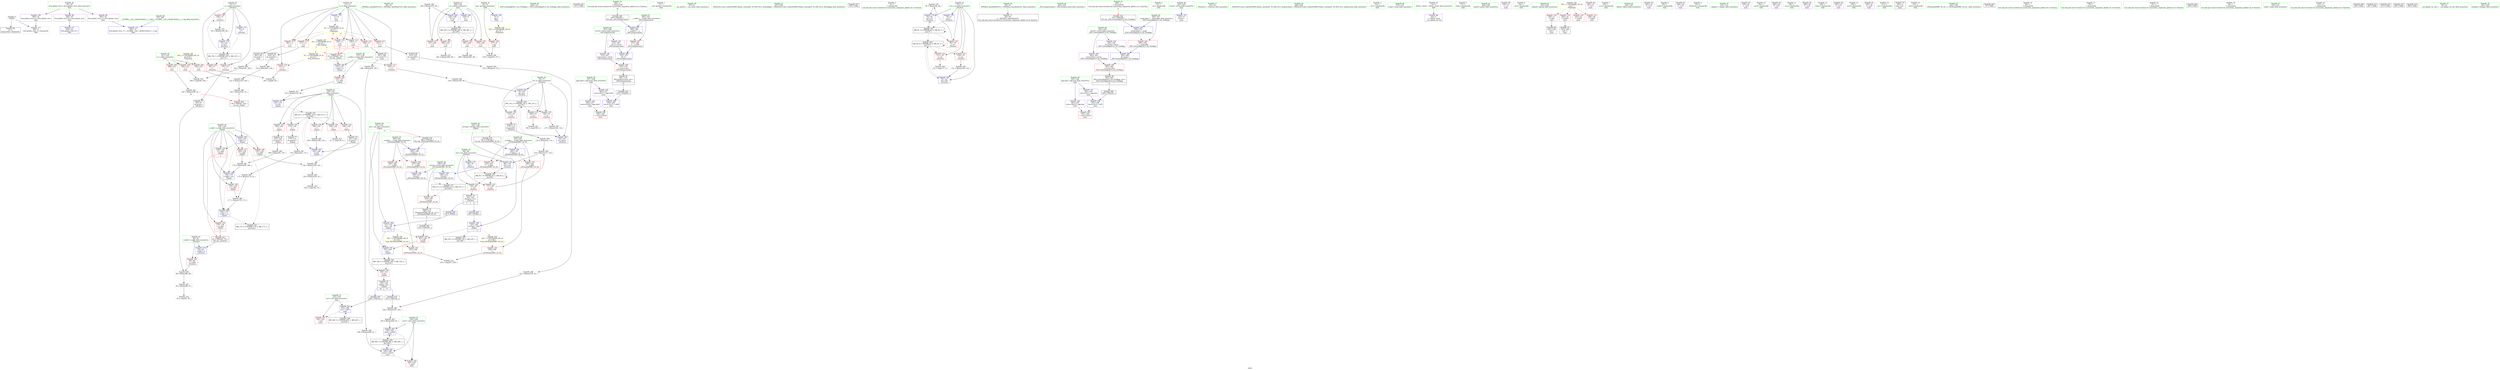 digraph "SVFG" {
	label="SVFG";

	Node0x559e79f99670 [shape=record,color=grey,label="{NodeID: 0\nNullPtr}"];
	Node0x559e79f99670 -> Node0x559e79fbbd10[style=solid];
	Node0x559e79f99670 -> Node0x559e79fc2340[style=solid];
	Node0x559e79fbeed0 [shape=record,color=grey,label="{NodeID: 277\n153 = Binary(152, 96, )\n}"];
	Node0x559e79fbeed0 -> Node0x559e79fc2ed0[style=solid];
	Node0x559e79fbd500 [shape=record,color=blue,label="{NodeID: 194\n202\<--197\n__b.addr\<--__b\n_ZSt3maxIxERKT_S2_S2_\n}"];
	Node0x559e79fbd500 -> Node0x559e79fc1030[style=dashed];
	Node0x559e79fbd500 -> Node0x559e79fc1100[style=dashed];
	Node0x559e79fb9eb0 [shape=record,color=red,label="{NodeID: 111\n104\<--11\n\<--n\n_Z5solvex\n}"];
	Node0x559e79fb9eb0 -> Node0x559e79fca600[style=solid];
	Node0x559e79fb8870 [shape=record,color=green,label="{NodeID: 28\n44\<--45\n_ZNSt8ios_base4InitC1Ev\<--_ZNSt8ios_base4InitC1Ev_field_insensitive\n}"];
	Node0x559e79fcc580 [shape=record,color=grey,label="{NodeID: 305\n338 = Binary(337, 96, )\n}"];
	Node0x559e79fcc580 -> Node0x559e79fbdd20[style=solid];
	Node0x559e79fc0740 [shape=record,color=red,label="{NodeID: 139\n179\<--139\n\<--x.addr\n_Z2goix\n|{<s0>4}}"];
	Node0x559e79fc0740:s0 -> Node0x559e79ff3870[style=solid,color=red];
	Node0x559e79fbb0d0 [shape=record,color=green,label="{NodeID: 56\n250\<--251\n_ZSt11setiosflagsSt13_Ios_Fmtflags\<--_ZSt11setiosflagsSt13_Ios_Fmtflags_field_insensitive\n}"];
	Node0x559e79ff32b0 [shape=record,color=black,label="{NodeID: 416\n331 = PHI()\n}"];
	Node0x559e79fdc850 [shape=record,color=black,label="{NodeID: 333\nMR_21V_3 = PHI(MR_21V_4, MR_21V_2, )\npts\{144 \}\n}"];
	Node0x559e79fdc850 -> Node0x559e79fc08e0[style=dashed];
	Node0x559e79fdc850 -> Node0x559e79fc09b0[style=dashed];
	Node0x559e79fdc850 -> Node0x559e79fc0a80[style=dashed];
	Node0x559e79fdc850 -> Node0x559e79fc0b50[style=dashed];
	Node0x559e79fdc850 -> Node0x559e79fc0c20[style=dashed];
	Node0x559e79fdc850 -> Node0x559e79fbd360[style=dashed];
	Node0x559e79fc1e00 [shape=record,color=red,label="{NodeID: 167\n373\<--369\n\<--__n.addr\n_ZSt12setprecisioni\n}"];
	Node0x559e79fc1e00 -> Node0x559e79fbe060[style=solid];
	Node0x559e79fbc9a0 [shape=record,color=black,label="{NodeID: 84\n313\<--312\nsh_prom20\<--\nmain\n}"];
	Node0x559e79fbc9a0 -> Node0x559e79fcc100[style=solid];
	Node0x559e79fb66b0 [shape=record,color=green,label="{NodeID: 1\n7\<--1\n__dso_handle\<--dummyObj\nGlob }"];
	Node0x559e79fbf050 [shape=record,color=grey,label="{NodeID: 278\n281 = Binary(280, 96, )\n}"];
	Node0x559e79fbd5d0 [shape=record,color=blue,label="{NodeID: 195\n198\<--212\nretval\<--\n_ZSt3maxIxERKT_S2_S2_\n}"];
	Node0x559e79fbd5d0 -> Node0x559e79fd7450[style=dashed];
	Node0x559e79fb9f80 [shape=record,color=red,label="{NodeID: 112\n295\<--11\n\<--n\nmain\n|{<s0>16}}"];
	Node0x559e79fb9f80:s0 -> Node0x559e79ff3a80[style=solid,color=red];
	Node0x559e79fb8970 [shape=record,color=green,label="{NodeID: 29\n50\<--51\n__cxa_atexit\<--__cxa_atexit_field_insensitive\n}"];
	Node0x559e79fcc700 [shape=record,color=grey,label="{NodeID: 306\n309 = Binary(308, 91, )\n}"];
	Node0x559e79fcc700 -> Node0x559e79fbdb80[style=solid];
	Node0x559e79fc0810 [shape=record,color=red,label="{NodeID: 140\n193\<--141\n\<--ans\n_Z2goix\n}"];
	Node0x559e79fc0810 -> Node0x559e79fbc4c0[style=solid];
	Node0x559e79fbb1d0 [shape=record,color=green,label="{NodeID: 57\n257\<--258\n_ZStlsIcSt11char_traitsIcEERSt13basic_ostreamIT_T0_ES6_St12_Setiosflags\<--_ZStlsIcSt11char_traitsIcEERSt13basic_ostreamIT_T0_ES6_St12_Setiosflags_field_insensitive\n}"];
	Node0x559e79ff3380 [shape=record,color=black,label="{NodeID: 417\n333 = PHI()\n}"];
	Node0x559e79fdcd50 [shape=record,color=yellow,style=double,label="{NodeID: 334\n19V_1 = ENCHI(MR_19V_0)\npts\{142 \}\nFun[_ZSt3maxIxERKT_S2_S2_]}"];
	Node0x559e79fdcd50 -> Node0x559e79fc11d0[style=dashed];
	Node0x559e79fc1ed0 [shape=record,color=red,label="{NodeID: 168\n376\<--375\n\<--coerce.dive\n_ZSt12setprecisioni\n}"];
	Node0x559e79fc1ed0 -> Node0x559e79fbcc10[style=solid];
	Node0x559e79fbca70 [shape=record,color=black,label="{NodeID: 85\n318\<--317\nsh_prom23\<--\nmain\n}"];
	Node0x559e79fbca70 -> Node0x559e79fcad80[style=solid];
	Node0x559e79fb6740 [shape=record,color=green,label="{NodeID: 2\n9\<--1\n\<--dummyObj\nCan only get source location for instruction, argument, global var or function.}"];
	Node0x559e79fbf1d0 [shape=record,color=grey,label="{NodeID: 279\n95 = Binary(94, 96, )\n}"];
	Node0x559e79fbf1d0 -> Node0x559e79fc2780[style=solid];
	Node0x559e79fbd6a0 [shape=record,color=blue,label="{NodeID: 196\n198\<--215\nretval\<--\n_ZSt3maxIxERKT_S2_S2_\n}"];
	Node0x559e79fbd6a0 -> Node0x559e79fd7450[style=dashed];
	Node0x559e79fba050 [shape=record,color=red,label="{NodeID: 113\n301\<--11\n\<--n\nmain\n}"];
	Node0x559e79fba050 -> Node0x559e79fbc800[style=solid];
	Node0x559e79fb8a70 [shape=record,color=green,label="{NodeID: 30\n49\<--55\n_ZNSt8ios_base4InitD1Ev\<--_ZNSt8ios_base4InitD1Ev_field_insensitive\n}"];
	Node0x559e79fb8a70 -> Node0x559e79fbbee0[style=solid];
	Node0x559e79fcc880 [shape=record,color=grey,label="{NodeID: 307\n308 = Binary(91, 307, )\n}"];
	Node0x559e79fcc880 -> Node0x559e79fcc700[style=solid];
	Node0x559e79fc08e0 [shape=record,color=red,label="{NodeID: 141\n156\<--143\n\<--i\n_Z2goix\n}"];
	Node0x559e79fc08e0 -> Node0x559e79fcd180[style=solid];
	Node0x559e79fbb2d0 [shape=record,color=green,label="{NodeID: 58\n261\<--262\n_ZSt12setprecisioni\<--_ZSt12setprecisioni_field_insensitive\n}"];
	Node0x559e79ff3450 [shape=record,color=black,label="{NodeID: 418\n196 = PHI(141, )\n0th arg _ZSt3maxIxERKT_S2_S2_ }"];
	Node0x559e79ff3450 -> Node0x559e79fbd430[style=solid];
	Node0x559e79fdd870 [shape=record,color=yellow,style=double,label="{NodeID: 335\n23V_1 = ENCHI(MR_23V_0)\npts\{146 \}\nFun[_ZSt3maxIxERKT_S2_S2_]}"];
	Node0x559e79fdd870 -> Node0x559e79fc12a0[style=dashed];
	Node0x559e79fc1fa0 [shape=record,color=blue,label="{NodeID: 169\n8\<--9\nqq\<--\nGlob }"];
	Node0x559e79fc1fa0 -> Node0x559e79fddd00[style=dashed];
	Node0x559e79fbcb40 [shape=record,color=black,label="{NodeID: 86\n352\<--363\n_ZSt11setiosflagsSt13_Ios_Fmtflags_ret\<--\n_ZSt11setiosflagsSt13_Ios_Fmtflags\n|{<s0>8}}"];
	Node0x559e79fbcb40:s0 -> Node0x559e79ff28e0[style=solid,color=blue];
	Node0x559e79fb69f0 [shape=record,color=green,label="{NodeID: 3\n13\<--1\n.str\<--dummyObj\nGlob }"];
	Node0x559e79fca000 [shape=record,color=grey,label="{NodeID: 280\n322 = Binary(321, 91, )\n|{<s0>17}}"];
	Node0x559e79fca000:s0 -> Node0x559e79ff3c00[style=solid,color=red];
	Node0x559e79fbd770 [shape=record,color=blue,label="{NodeID: 197\n223\<--9\nretval\<--\nmain\n}"];
	Node0x559e79fba120 [shape=record,color=red,label="{NodeID: 114\n306\<--11\n\<--n\nmain\n}"];
	Node0x559e79fba120 -> Node0x559e79fbc8d0[style=solid];
	Node0x559e79fb8b70 [shape=record,color=green,label="{NodeID: 31\n62\<--63\n_Z5solvex\<--_Z5solvex_field_insensitive\n}"];
	Node0x559e79fcca00 [shape=record,color=grey,label="{NodeID: 308\n112 = cmp(111, 9, )\n}"];
	Node0x559e79fc09b0 [shape=record,color=red,label="{NodeID: 142\n160\<--143\n\<--i\n_Z2goix\n}"];
	Node0x559e79fc09b0 -> Node0x559e79fbc250[style=solid];
	Node0x559e79fbb3d0 [shape=record,color=green,label="{NodeID: 59\n268\<--269\n_ZStlsIcSt11char_traitsIcEERSt13basic_ostreamIT_T0_ES6_St13_Setprecision\<--_ZStlsIcSt11char_traitsIcEERSt13basic_ostreamIT_T0_ES6_St13_Setprecision_field_insensitive\n}"];
	Node0x559e79ff35f0 [shape=record,color=black,label="{NodeID: 419\n197 = PHI(145, )\n1st arg _ZSt3maxIxERKT_S2_S2_ }"];
	Node0x559e79ff35f0 -> Node0x559e79fbd500[style=solid];
	Node0x559e79fc2070 [shape=record,color=blue,label="{NodeID: 170\n11\<--9\nn\<--\nGlob }"];
	Node0x559e79fc2070 -> Node0x559e79fddde0[style=dashed];
	Node0x559e79fbcc10 [shape=record,color=black,label="{NodeID: 87\n365\<--376\n_ZSt12setprecisioni_ret\<--\n_ZSt12setprecisioni\n|{<s0>10}}"];
	Node0x559e79fbcc10:s0 -> Node0x559e79ff2af0[style=solid,color=blue];
	Node0x559e79fb6a80 [shape=record,color=green,label="{NodeID: 4\n15\<--1\n.str.1\<--dummyObj\nGlob }"];
	Node0x559e79fca180 [shape=record,color=grey,label="{NodeID: 281\n170 = Binary(169, 168, )\n}"];
	Node0x559e79fca180 -> Node0x559e79fc2fa0[style=solid];
	Node0x559e79fbd840 [shape=record,color=blue,label="{NodeID: 198\n252\<--248\ncoerce.dive\<--call2\nmain\n}"];
	Node0x559e79fbd840 -> Node0x559e79fc1ac0[style=dashed];
	Node0x559e79fbf3c0 [shape=record,color=red,label="{NodeID: 115\n312\<--11\n\<--n\nmain\n}"];
	Node0x559e79fbf3c0 -> Node0x559e79fbc9a0[style=solid];
	Node0x559e79fb8c70 [shape=record,color=green,label="{NodeID: 32\n66\<--67\nx.addr\<--x.addr_field_insensitive\n_Z5solvex\n}"];
	Node0x559e79fb8c70 -> Node0x559e79fbf970[style=solid];
	Node0x559e79fb8c70 -> Node0x559e79fc2440[style=solid];
	Node0x559e79fccb80 [shape=record,color=grey,label="{NodeID: 309\n278 = cmp(276, 277, )\n}"];
	Node0x559e79fc0a80 [shape=record,color=red,label="{NodeID: 143\n166\<--143\n\<--i\n_Z2goix\n}"];
	Node0x559e79fc0a80 -> Node0x559e79fbc320[style=solid];
	Node0x559e79fbb4d0 [shape=record,color=green,label="{NodeID: 60\n272\<--273\nscanf\<--scanf_field_insensitive\n}"];
	Node0x559e79ff3730 [shape=record,color=black,label="{NodeID: 420\n366 = PHI(260, )\n0th arg _ZSt12setprecisioni }"];
	Node0x559e79ff3730 -> Node0x559e79fbdf90[style=solid];
	Node0x559e79fc2140 [shape=record,color=blue,label="{NodeID: 171\n394\<--36\nllvm.global_ctors_0\<--\nGlob }"];
	Node0x559e79fbcce0 [shape=record,color=purple,label="{NodeID: 88\n46\<--4\n\<--_ZStL8__ioinit\n__cxx_global_var_init\n}"];
	Node0x559e79fb6b10 [shape=record,color=green,label="{NodeID: 5\n17\<--1\nstdin\<--dummyObj\nGlob }"];
	Node0x559e79fca300 [shape=record,color=grey,label="{NodeID: 282\n324 = Binary(315, 323, )\n}"];
	Node0x559e79fca300 -> Node0x559e79fcb380[style=solid];
	Node0x559e79fbd910 [shape=record,color=blue,label="{NodeID: 199\n263\<--259\ncoerce.dive7\<--call6\nmain\n}"];
	Node0x559e79fbd910 -> Node0x559e79fc1b90[style=dashed];
	Node0x559e79fbf490 [shape=record,color=red,label="{NodeID: 116\n316\<--11\n\<--n\nmain\n|{<s0>17}}"];
	Node0x559e79fbf490:s0 -> Node0x559e79ff3a80[style=solid,color=red];
	Node0x559e79fb8d40 [shape=record,color=green,label="{NodeID: 33\n68\<--69\nans\<--ans_field_insensitive\n_Z5solvex\n}"];
	Node0x559e79fb8d40 -> Node0x559e79fbfa40[style=solid];
	Node0x559e79fb8d40 -> Node0x559e79fbfb10[style=solid];
	Node0x559e79fb8d40 -> Node0x559e79fc2510[style=solid];
	Node0x559e79fb8d40 -> Node0x559e79fc29f0[style=solid];
	Node0x559e79fccd00 [shape=record,color=grey,label="{NodeID: 310\n109 = cmp(108, 9, )\n}"];
	Node0x559e79fc0b50 [shape=record,color=red,label="{NodeID: 144\n172\<--143\n\<--i\n_Z2goix\n}"];
	Node0x559e79fc0b50 -> Node0x559e79fbc3f0[style=solid];
	Node0x559e79fbb5d0 [shape=record,color=green,label="{NodeID: 61\n284\<--285\nprintf\<--printf_field_insensitive\n}"];
	Node0x559e79ff3870 [shape=record,color=black,label="{NodeID: 421\n65 = PHI(149, 179, )\n0th arg _Z5solvex }"];
	Node0x559e79ff3870 -> Node0x559e79fc2440[style=solid];
	Node0x559e79fc2240 [shape=record,color=blue,label="{NodeID: 172\n395\<--37\nllvm.global_ctors_1\<--_GLOBAL__sub_I_ZhukovDmitry_1_1.cpp\nGlob }"];
	Node0x559e79fbcdb0 [shape=record,color=purple,label="{NodeID: 89\n239\<--13\n\<--.str\nmain\n}"];
	Node0x559e79fb6ba0 [shape=record,color=green,label="{NodeID: 6\n18\<--1\n.str.2\<--dummyObj\nGlob }"];
	Node0x559e79fca480 [shape=record,color=grey,label="{NodeID: 283\n288 = Binary(287, 96, )\n}"];
	Node0x559e79fbd9e0 [shape=record,color=blue,label="{NodeID: 200\n229\<--9\nii\<--\nmain\n}"];
	Node0x559e79fbd9e0 -> Node0x559e79fda650[style=dashed];
	Node0x559e79fbf560 [shape=record,color=red,label="{NodeID: 117\n317\<--11\n\<--n\nmain\n}"];
	Node0x559e79fbf560 -> Node0x559e79fbca70[style=solid];
	Node0x559e79fb8e10 [shape=record,color=green,label="{NodeID: 34\n70\<--71\ncnt\<--cnt_field_insensitive\n_Z5solvex\n}"];
	Node0x559e79fb8e10 -> Node0x559e79fbfbe0[style=solid];
	Node0x559e79fb8e10 -> Node0x559e79fbfcb0[style=solid];
	Node0x559e79fb8e10 -> Node0x559e79fbfd80[style=solid];
	Node0x559e79fb8e10 -> Node0x559e79fc25e0[style=solid];
	Node0x559e79fb8e10 -> Node0x559e79fc2780[style=solid];
	Node0x559e79fb8e10 -> Node0x559e79fc2ac0[style=solid];
	Node0x559e79fcce80 [shape=record,color=grey,label="{NodeID: 311\n84 = cmp(82, 83, )\n}"];
	Node0x559e79fc0c20 [shape=record,color=red,label="{NodeID: 145\n189\<--143\n\<--i\n_Z2goix\n}"];
	Node0x559e79fc0c20 -> Node0x559e79fcb800[style=solid];
	Node0x559e79fbb6d0 [shape=record,color=green,label="{NodeID: 62\n291\<--292\nfprintf\<--fprintf_field_insensitive\n}"];
	Node0x559e79ff3a80 [shape=record,color=black,label="{NodeID: 422\n135 = PHI(295, 316, )\n0th arg _Z2goix }"];
	Node0x559e79ff3a80 -> Node0x559e79fc2c60[style=solid];
	Node0x559e79fddbf0 [shape=record,color=yellow,style=double,label="{NodeID: 339\n33V_1 = ENCHI(MR_33V_0)\npts\{1 \}\nFun[main]}"];
	Node0x559e79fddbf0 -> Node0x559e79fbf630[style=dashed];
	Node0x559e79fddbf0 -> Node0x559e79fbf700[style=dashed];
	Node0x559e79fddbf0 -> Node0x559e79fbf7d0[style=dashed];
	Node0x559e79fddbf0 -> Node0x559e79fbf8a0[style=dashed];
	Node0x559e79fc2340 [shape=record,color=blue, style = dotted,label="{NodeID: 173\n396\<--3\nllvm.global_ctors_2\<--dummyVal\nGlob }"];
	Node0x559e79fbce80 [shape=record,color=purple,label="{NodeID: 90\n240\<--15\n\<--.str.1\nmain\n}"];
	Node0x559e79fb73e0 [shape=record,color=green,label="{NodeID: 7\n20\<--1\n.str.3\<--dummyObj\nGlob }"];
	Node0x559e79fca600 [shape=record,color=grey,label="{NodeID: 284\n105 = Binary(104, 96, )\n}"];
	Node0x559e79fca600 -> Node0x559e79fc2920[style=solid];
	Node0x559e79fbdab0 [shape=record,color=blue,label="{NodeID: 201\n233\<--298\nans\<--call15\nmain\n}"];
	Node0x559e79fbdab0 -> Node0x559e79fc1920[style=dashed];
	Node0x559e79fbdab0 -> Node0x559e79fdab50[style=dashed];
	Node0x559e79fbf630 [shape=record,color=red,label="{NodeID: 118\n238\<--17\n\<--stdin\nmain\n}"];
	Node0x559e79fbf630 -> Node0x559e79fbc660[style=solid];
	Node0x559e79fb8ee0 [shape=record,color=green,label="{NodeID: 35\n72\<--73\ni\<--i_field_insensitive\n_Z5solvex\n}"];
	Node0x559e79fb8ee0 -> Node0x559e79fbfe50[style=solid];
	Node0x559e79fb8ee0 -> Node0x559e79fbff20[style=solid];
	Node0x559e79fb8ee0 -> Node0x559e79fbfff0[style=solid];
	Node0x559e79fb8ee0 -> Node0x559e79fc26b0[style=solid];
	Node0x559e79fb8ee0 -> Node0x559e79fc2850[style=solid];
	Node0x559e79fcd000 [shape=record,color=grey,label="{NodeID: 312\n164 = cmp(163, 78, )\n}"];
	Node0x559e79fc0cf0 [shape=record,color=red,label="{NodeID: 146\n185\<--182\n\<--call6\n_Z2goix\n}"];
	Node0x559e79fc0cf0 -> Node0x559e79fc3210[style=solid];
	Node0x559e79fbb7d0 [shape=record,color=green,label="{NodeID: 63\n334\<--335\nfflush\<--fflush_field_insensitive\n}"];
	Node0x559e79ff3c00 [shape=record,color=black,label="{NodeID: 423\n136 = PHI(297, 322, )\n1st arg _Z2goix }"];
	Node0x559e79ff3c00 -> Node0x559e79fc2d30[style=solid];
	Node0x559e79fddd00 [shape=record,color=yellow,style=double,label="{NodeID: 340\n35V_1 = ENCHI(MR_35V_0)\npts\{10 \}\nFun[main]}"];
	Node0x559e79fddd00 -> Node0x559e79fb9d10[style=dashed];
	Node0x559e79fc2440 [shape=record,color=blue,label="{NodeID: 174\n66\<--65\nx.addr\<--x\n_Z5solvex\n}"];
	Node0x559e79fc2440 -> Node0x559e79fbf970[style=dashed];
	Node0x559e79fbcf50 [shape=record,color=purple,label="{NodeID: 91\n245\<--18\n\<--.str.2\nmain\n}"];
	Node0x559e79fb7470 [shape=record,color=green,label="{NodeID: 8\n22\<--1\nstdout\<--dummyObj\nGlob }"];
	Node0x559e79fca780 [shape=record,color=grey,label="{NodeID: 285\n89 = Binary(86, 88, )\n}"];
	Node0x559e79fca780 -> Node0x559e79fcb980[style=solid];
	Node0x559e79fbdb80 [shape=record,color=blue,label="{NodeID: 202\n235\<--309\nans2\<--sub19\nmain\n}"];
	Node0x559e79fbdb80 -> Node0x559e79fc19f0[style=dashed];
	Node0x559e79fbdb80 -> Node0x559e79fdb050[style=dashed];
	Node0x559e79fbf700 [shape=record,color=red,label="{NodeID: 119\n244\<--22\n\<--stdout\nmain\n}"];
	Node0x559e79fbf700 -> Node0x559e79fbc730[style=solid];
	Node0x559e79fb8fb0 [shape=record,color=green,label="{NodeID: 36\n74\<--75\ni2\<--i2_field_insensitive\n_Z5solvex\n}"];
	Node0x559e79fb8fb0 -> Node0x559e79fc00c0[style=solid];
	Node0x559e79fb8fb0 -> Node0x559e79fc0190[style=solid];
	Node0x559e79fb8fb0 -> Node0x559e79fc0260[style=solid];
	Node0x559e79fb8fb0 -> Node0x559e79fc2920[style=solid];
	Node0x559e79fb8fb0 -> Node0x559e79fc2b90[style=solid];
	Node0x559e79fcd180 [shape=record,color=grey,label="{NodeID: 313\n157 = cmp(156, 9, )\n}"];
	Node0x559e79fc0dc0 [shape=record,color=red,label="{NodeID: 147\n218\<--198\n\<--retval\n_ZSt3maxIxERKT_S2_S2_\n}"];
	Node0x559e79fc0dc0 -> Node0x559e79fbc590[style=solid];
	Node0x559e79fbb8d0 [shape=record,color=green,label="{NodeID: 64\n354\<--355\nretval\<--retval_field_insensitive\n_ZSt11setiosflagsSt13_Ios_Fmtflags\n}"];
	Node0x559e79fbb8d0 -> Node0x559e79fb99d0[style=solid];
	Node0x559e79fbb8d0 -> Node0x559e79fb9aa0[style=solid];
	Node0x559e79ff3d80 [shape=record,color=black,label="{NodeID: 424\n353 = PHI(249, )\n0th arg _ZSt11setiosflagsSt13_Ios_Fmtflags }"];
	Node0x559e79ff3d80 -> Node0x559e79fbddf0[style=solid];
	Node0x559e79fddde0 [shape=record,color=yellow,style=double,label="{NodeID: 341\n2V_1 = ENCHI(MR_2V_0)\npts\{12 \}\nFun[main]|{|<s6>16|<s7>17}}"];
	Node0x559e79fddde0 -> Node0x559e79fb9f80[style=dashed];
	Node0x559e79fddde0 -> Node0x559e79fba050[style=dashed];
	Node0x559e79fddde0 -> Node0x559e79fba120[style=dashed];
	Node0x559e79fddde0 -> Node0x559e79fbf3c0[style=dashed];
	Node0x559e79fddde0 -> Node0x559e79fbf490[style=dashed];
	Node0x559e79fddde0 -> Node0x559e79fbf560[style=dashed];
	Node0x559e79fddde0:s6 -> Node0x559e79fdec40[style=dashed,color=red];
	Node0x559e79fddde0:s7 -> Node0x559e79fdec40[style=dashed,color=red];
	Node0x559e79fc2510 [shape=record,color=blue,label="{NodeID: 175\n68\<--78\nans\<--\n_Z5solvex\n}"];
	Node0x559e79fc2510 -> Node0x559e79fd9750[style=dashed];
	Node0x559e79fbd020 [shape=record,color=purple,label="{NodeID: 92\n246\<--20\n\<--.str.3\nmain\n}"];
	Node0x559e79fb7570 [shape=record,color=green,label="{NodeID: 9\n23\<--1\n_ZSt4cout\<--dummyObj\nGlob }"];
	Node0x559e79fca900 [shape=record,color=grey,label="{NodeID: 286\n321 = Binary(319, 320, )\n}"];
	Node0x559e79fca900 -> Node0x559e79fca000[style=solid];
	Node0x559e79fbdc50 [shape=record,color=blue,label="{NodeID: 203\n235\<--325\nans2\<--sub29\nmain\n}"];
	Node0x559e79fbdc50 -> Node0x559e79fc19f0[style=dashed];
	Node0x559e79fbdc50 -> Node0x559e79fdb050[style=dashed];
	Node0x559e79fbf7d0 [shape=record,color=red,label="{NodeID: 120\n332\<--22\n\<--stdout\nmain\n}"];
	Node0x559e79fb9080 [shape=record,color=green,label="{NodeID: 37\n132\<--133\n_Z2goix\<--_Z2goix_field_insensitive\n}"];
	Node0x559e79fcd300 [shape=record,color=grey,label="{NodeID: 314\n210 = cmp(207, 209, )\n}"];
	Node0x559e79fc0e90 [shape=record,color=red,label="{NodeID: 148\n206\<--200\n\<--__a.addr\n_ZSt3maxIxERKT_S2_S2_\n}"];
	Node0x559e79fc0e90 -> Node0x559e79fc11d0[style=solid];
	Node0x559e79fbb9a0 [shape=record,color=green,label="{NodeID: 65\n356\<--357\n__mask.addr\<--__mask.addr_field_insensitive\n_ZSt11setiosflagsSt13_Ios_Fmtflags\n}"];
	Node0x559e79fbb9a0 -> Node0x559e79fc1c60[style=solid];
	Node0x559e79fbb9a0 -> Node0x559e79fbddf0[style=solid];
	Node0x559e79fc25e0 [shape=record,color=blue,label="{NodeID: 176\n70\<--9\ncnt\<--\n_Z5solvex\n}"];
	Node0x559e79fc25e0 -> Node0x559e79fdbe50[style=dashed];
	Node0x559e79fbd0f0 [shape=record,color=purple,label="{NodeID: 93\n270\<--24\n\<--.str.4\nmain\n}"];
	Node0x559e79fb7670 [shape=record,color=green,label="{NodeID: 10\n24\<--1\n.str.4\<--dummyObj\nGlob }"];
	Node0x559e79fcaa80 [shape=record,color=grey,label="{NodeID: 287\n127 = Binary(126, 122, )\n}"];
	Node0x559e79fcaa80 -> Node0x559e79fc2b90[style=solid];
	Node0x559e79fbdd20 [shape=record,color=blue,label="{NodeID: 204\n229\<--338\nii\<--inc\nmain\n}"];
	Node0x559e79fbdd20 -> Node0x559e79fda650[style=dashed];
	Node0x559e79fbf8a0 [shape=record,color=red,label="{NodeID: 121\n286\<--28\n\<--stderr\nmain\n}"];
	Node0x559e79fb9180 [shape=record,color=green,label="{NodeID: 38\n137\<--138\nn.addr\<--n.addr_field_insensitive\n_Z2goix\n}"];
	Node0x559e79fb9180 -> Node0x559e79fc0330[style=solid];
	Node0x559e79fb9180 -> Node0x559e79fc2c60[style=solid];
	Node0x559e79fcd480 [shape=record,color=grey,label="{NodeID: 315\n92 = cmp(90, 78, )\n}"];
	Node0x559e79fc0f60 [shape=record,color=red,label="{NodeID: 149\n215\<--200\n\<--__a.addr\n_ZSt3maxIxERKT_S2_S2_\n}"];
	Node0x559e79fc0f60 -> Node0x559e79fbd6a0[style=solid];
	Node0x559e79fbba70 [shape=record,color=green,label="{NodeID: 66\n367\<--368\nretval\<--retval_field_insensitive\n_ZSt12setprecisioni\n}"];
	Node0x559e79fbba70 -> Node0x559e79fb9b70[style=solid];
	Node0x559e79fbba70 -> Node0x559e79fb9c40[style=solid];
	Node0x559e79fc26b0 [shape=record,color=blue,label="{NodeID: 177\n72\<--9\ni\<--\n_Z5solvex\n}"];
	Node0x559e79fc26b0 -> Node0x559e79fdc350[style=dashed];
	Node0x559e79fbd1c0 [shape=record,color=purple,label="{NodeID: 94\n282\<--26\n\<--.str.5\nmain\n}"];
	Node0x559e79fb7770 [shape=record,color=green,label="{NodeID: 11\n26\<--1\n.str.5\<--dummyObj\nGlob }"];
	Node0x559e79fcac00 [shape=record,color=grey,label="{NodeID: 288\n168 = Binary(91, 167, )\n}"];
	Node0x559e79fcac00 -> Node0x559e79fca180[style=solid];
	Node0x559e79fbddf0 [shape=record,color=blue,label="{NodeID: 205\n356\<--353\n__mask.addr\<--__mask\n_ZSt11setiosflagsSt13_Ios_Fmtflags\n}"];
	Node0x559e79fbddf0 -> Node0x559e79fc1c60[style=dashed];
	Node0x559e79fbf970 [shape=record,color=red,label="{NodeID: 122\n86\<--66\n\<--x.addr\n_Z5solvex\n}"];
	Node0x559e79fbf970 -> Node0x559e79fca780[style=solid];
	Node0x559e79fb9250 [shape=record,color=green,label="{NodeID: 39\n139\<--140\nx.addr\<--x.addr_field_insensitive\n_Z2goix\n}"];
	Node0x559e79fb9250 -> Node0x559e79fc0400[style=solid];
	Node0x559e79fb9250 -> Node0x559e79fc04d0[style=solid];
	Node0x559e79fb9250 -> Node0x559e79fc05a0[style=solid];
	Node0x559e79fb9250 -> Node0x559e79fc0670[style=solid];
	Node0x559e79fb9250 -> Node0x559e79fc0740[style=solid];
	Node0x559e79fb9250 -> Node0x559e79fc2d30[style=solid];
	Node0x559e79fb9250 -> Node0x559e79fc2fa0[style=solid];
	Node0x559e79fb9250 -> Node0x559e79fc3070[style=solid];
	Node0x559e79fcd600 [shape=record,color=grey,label="{NodeID: 316\n304 = cmp(300, 303, )\n}"];
	Node0x559e79fc1030 [shape=record,color=red,label="{NodeID: 150\n208\<--202\n\<--__b.addr\n_ZSt3maxIxERKT_S2_S2_\n}"];
	Node0x559e79fc1030 -> Node0x559e79fc12a0[style=solid];
	Node0x559e79fbbb40 [shape=record,color=green,label="{NodeID: 67\n369\<--370\n__n.addr\<--__n.addr_field_insensitive\n_ZSt12setprecisioni\n}"];
	Node0x559e79fbbb40 -> Node0x559e79fc1e00[style=solid];
	Node0x559e79fbbb40 -> Node0x559e79fbdf90[style=solid];
	Node0x559e79fde080 [shape=record,color=yellow,style=double,label="{NodeID: 344\n42V_1 = ENCHI(MR_42V_0)\npts\{232 \}\nFun[main]}"];
	Node0x559e79fde080 -> Node0x559e79fc16b0[style=dashed];
	Node0x559e79fde080 -> Node0x559e79fc1780[style=dashed];
	Node0x559e79fde080 -> Node0x559e79fc1850[style=dashed];
	Node0x559e79fc2780 [shape=record,color=blue,label="{NodeID: 178\n70\<--95\ncnt\<--inc\n_Z5solvex\n}"];
	Node0x559e79fc2780 -> Node0x559e79fdbe50[style=dashed];
	Node0x559e79fbd290 [shape=record,color=purple,label="{NodeID: 95\n289\<--29\n\<--.str.6\nmain\n}"];
	Node0x559e79fb7870 [shape=record,color=green,label="{NodeID: 12\n28\<--1\nstderr\<--dummyObj\nGlob }"];
	Node0x559e79fcad80 [shape=record,color=grey,label="{NodeID: 289\n319 = Binary(91, 318, )\n}"];
	Node0x559e79fcad80 -> Node0x559e79fca900[style=solid];
	Node0x559e79fbdec0 [shape=record,color=blue,label="{NodeID: 206\n359\<--360\n_M_mask\<--\n_ZSt11setiosflagsSt13_Ios_Fmtflags\n}"];
	Node0x559e79fbdec0 -> Node0x559e79fc1d30[style=dashed];
	Node0x559e79fbfa40 [shape=record,color=red,label="{NodeID: 123\n117\<--68\n\<--ans\n_Z5solvex\n}"];
	Node0x559e79fbfa40 -> Node0x559e79fcb680[style=solid];
	Node0x559e79fb9320 [shape=record,color=green,label="{NodeID: 40\n141\<--142\nans\<--ans_field_insensitive\n_Z2goix\n|{|<s3>5}}"];
	Node0x559e79fb9320 -> Node0x559e79fc0810[style=solid];
	Node0x559e79fb9320 -> Node0x559e79fc2e00[style=solid];
	Node0x559e79fb9320 -> Node0x559e79fc3210[style=solid];
	Node0x559e79fb9320:s3 -> Node0x559e79ff3450[style=solid,color=red];
	Node0x559e79fd7450 [shape=record,color=black,label="{NodeID: 317\nMR_27V_3 = PHI(MR_27V_4, MR_27V_2, )\npts\{199 \}\n}"];
	Node0x559e79fd7450 -> Node0x559e79fc0dc0[style=dashed];
	Node0x559e79fc1100 [shape=record,color=red,label="{NodeID: 151\n212\<--202\n\<--__b.addr\n_ZSt3maxIxERKT_S2_S2_\n}"];
	Node0x559e79fc1100 -> Node0x559e79fbd5d0[style=solid];
	Node0x559e79fbbc10 [shape=record,color=green,label="{NodeID: 68\n37\<--390\n_GLOBAL__sub_I_ZhukovDmitry_1_1.cpp\<--_GLOBAL__sub_I_ZhukovDmitry_1_1.cpp_field_insensitive\n}"];
	Node0x559e79fbbc10 -> Node0x559e79fc2240[style=solid];
	Node0x559e79fc2850 [shape=record,color=blue,label="{NodeID: 179\n72\<--101\ni\<--inc1\n_Z5solvex\n}"];
	Node0x559e79fc2850 -> Node0x559e79fdc350[style=dashed];
	Node0x559e79fba210 [shape=record,color=purple,label="{NodeID: 96\n293\<--31\n\<--.str.7\nmain\n}"];
	Node0x559e79fb7970 [shape=record,color=green,label="{NodeID: 13\n29\<--1\n.str.6\<--dummyObj\nGlob }"];
	Node0x559e79fcaf00 [shape=record,color=grey,label="{NodeID: 290\n163 = Binary(162, 91, )\n}"];
	Node0x559e79fcaf00 -> Node0x559e79fcd000[style=solid];
	Node0x559e79fbdf90 [shape=record,color=blue,label="{NodeID: 207\n369\<--366\n__n.addr\<--__n\n_ZSt12setprecisioni\n}"];
	Node0x559e79fbdf90 -> Node0x559e79fc1e00[style=dashed];
	Node0x559e79fbfb10 [shape=record,color=red,label="{NodeID: 124\n130\<--68\n\<--ans\n_Z5solvex\n}"];
	Node0x559e79fbfb10 -> Node0x559e79fbc180[style=solid];
	Node0x559e79fb93f0 [shape=record,color=green,label="{NodeID: 41\n143\<--144\ni\<--i_field_insensitive\n_Z2goix\n}"];
	Node0x559e79fb93f0 -> Node0x559e79fc08e0[style=solid];
	Node0x559e79fb93f0 -> Node0x559e79fc09b0[style=solid];
	Node0x559e79fb93f0 -> Node0x559e79fc0a80[style=solid];
	Node0x559e79fb93f0 -> Node0x559e79fc0b50[style=solid];
	Node0x559e79fb93f0 -> Node0x559e79fc0c20[style=solid];
	Node0x559e79fb93f0 -> Node0x559e79fc2ed0[style=solid];
	Node0x559e79fb93f0 -> Node0x559e79fbd360[style=solid];
	Node0x559e79fc11d0 [shape=record,color=red,label="{NodeID: 152\n207\<--206\n\<--\n_ZSt3maxIxERKT_S2_S2_\n}"];
	Node0x559e79fc11d0 -> Node0x559e79fcd300[style=solid];
	Node0x559e79fbbd10 [shape=record,color=black,label="{NodeID: 69\n2\<--3\ndummyVal\<--dummyVal\n}"];
	Node0x559e79fc2920 [shape=record,color=blue,label="{NodeID: 180\n74\<--105\ni2\<--sub\n_Z5solvex\n}"];
	Node0x559e79fc2920 -> Node0x559e79fda150[style=dashed];
	Node0x559e79fba2e0 [shape=record,color=purple,label="{NodeID: 97\n330\<--33\n\<--.str.8\nmain\n}"];
	Node0x559e79fb7a70 [shape=record,color=green,label="{NodeID: 14\n31\<--1\n.str.7\<--dummyObj\nGlob }"];
	Node0x559e79fcb080 [shape=record,color=grey,label="{NodeID: 291\n162 = Binary(159, 161, )\n}"];
	Node0x559e79fcb080 -> Node0x559e79fcaf00[style=solid];
	Node0x559e79fbe060 [shape=record,color=blue,label="{NodeID: 208\n372\<--373\n_M_n\<--\n_ZSt12setprecisioni\n}"];
	Node0x559e79fbe060 -> Node0x559e79fc1ed0[style=dashed];
	Node0x559e79fbfbe0 [shape=record,color=red,label="{NodeID: 125\n94\<--70\n\<--cnt\n_Z5solvex\n}"];
	Node0x559e79fbfbe0 -> Node0x559e79fbf1d0[style=solid];
	Node0x559e79fb94c0 [shape=record,color=green,label="{NodeID: 42\n145\<--146\nref.tmp\<--ref.tmp_field_insensitive\n_Z2goix\n|{|<s1>5}}"];
	Node0x559e79fb94c0 -> Node0x559e79fc3140[style=solid];
	Node0x559e79fb94c0:s1 -> Node0x559e79ff35f0[style=solid,color=red];
	Node0x559e79c435a0 [shape=record,color=black,label="{NodeID: 402\n182 = PHI(195, )\n}"];
	Node0x559e79c435a0 -> Node0x559e79fc0cf0[style=solid];
	Node0x559e79fc12a0 [shape=record,color=red,label="{NodeID: 153\n209\<--208\n\<--\n_ZSt3maxIxERKT_S2_S2_\n}"];
	Node0x559e79fc12a0 -> Node0x559e79fcd300[style=solid];
	Node0x559e79fbbe10 [shape=record,color=black,label="{NodeID: 70\n222\<--9\nmain_ret\<--\nmain\n}"];
	Node0x559e79fc29f0 [shape=record,color=blue,label="{NodeID: 181\n68\<--118\nans\<--xor\n_Z5solvex\n}"];
	Node0x559e79fc29f0 -> Node0x559e79fd9750[style=dashed];
	Node0x559e79fba3b0 [shape=record,color=purple,label="{NodeID: 98\n394\<--35\nllvm.global_ctors_0\<--llvm.global_ctors\nGlob }"];
	Node0x559e79fba3b0 -> Node0x559e79fc2140[style=solid];
	Node0x559e79fb7b70 [shape=record,color=green,label="{NodeID: 15\n33\<--1\n.str.8\<--dummyObj\nGlob }"];
	Node0x559e79fcb200 [shape=record,color=grey,label="{NodeID: 292\n121 = Binary(120, 122, )\n}"];
	Node0x559e79fcb200 -> Node0x559e79fc2ac0[style=solid];
	Node0x559e79fbfcb0 [shape=record,color=red,label="{NodeID: 126\n111\<--70\n\<--cnt\n_Z5solvex\n}"];
	Node0x559e79fbfcb0 -> Node0x559e79fcca00[style=solid];
	Node0x559e79fb9590 [shape=record,color=green,label="{NodeID: 43\n183\<--184\n_ZSt3maxIxERKT_S2_S2_\<--_ZSt3maxIxERKT_S2_S2__field_insensitive\n}"];
	Node0x559e79ff1130 [shape=record,color=black,label="{NodeID: 403\n47 = PHI()\n}"];
	Node0x559e79fc1370 [shape=record,color=red,label="{NodeID: 154\n276\<--229\n\<--ii\nmain\n}"];
	Node0x559e79fc1370 -> Node0x559e79fccb80[style=solid];
	Node0x559e79fbbee0 [shape=record,color=black,label="{NodeID: 71\n48\<--49\n\<--_ZNSt8ios_base4InitD1Ev\nCan only get source location for instruction, argument, global var or function.}"];
	Node0x559e79fc2ac0 [shape=record,color=blue,label="{NodeID: 182\n70\<--121\ncnt\<--dec\n_Z5solvex\n}"];
	Node0x559e79fc2ac0 -> Node0x559e79fd9c50[style=dashed];
	Node0x559e79fba4b0 [shape=record,color=purple,label="{NodeID: 99\n395\<--35\nllvm.global_ctors_1\<--llvm.global_ctors\nGlob }"];
	Node0x559e79fba4b0 -> Node0x559e79fc2240[style=solid];
	Node0x559e79fb7c70 [shape=record,color=green,label="{NodeID: 16\n36\<--1\n\<--dummyObj\nCan only get source location for instruction, argument, global var or function.}"];
	Node0x559e79fcb380 [shape=record,color=grey,label="{NodeID: 293\n325 = Binary(324, 91, )\n}"];
	Node0x559e79fcb380 -> Node0x559e79fbdc50[style=solid];
	Node0x559e79fbfd80 [shape=record,color=red,label="{NodeID: 127\n120\<--70\n\<--cnt\n_Z5solvex\n}"];
	Node0x559e79fbfd80 -> Node0x559e79fcb200[style=solid];
	Node0x559e79fb9690 [shape=record,color=green,label="{NodeID: 44\n198\<--199\nretval\<--retval_field_insensitive\n_ZSt3maxIxERKT_S2_S2_\n}"];
	Node0x559e79fb9690 -> Node0x559e79fc0dc0[style=solid];
	Node0x559e79fb9690 -> Node0x559e79fbd5d0[style=solid];
	Node0x559e79fb9690 -> Node0x559e79fbd6a0[style=solid];
	Node0x559e79ff2430 [shape=record,color=black,label="{NodeID: 404\n150 = PHI(64, )\n}"];
	Node0x559e79ff2430 -> Node0x559e79fc2e00[style=solid];
	Node0x559e79fd8850 [shape=record,color=black,label="{NodeID: 321\nMR_17V_5 = PHI(MR_17V_4, MR_17V_2, )\npts\{140 \}\n}"];
	Node0x559e79fc1440 [shape=record,color=red,label="{NodeID: 155\n280\<--229\n\<--ii\nmain\n}"];
	Node0x559e79fc1440 -> Node0x559e79fbf050[style=solid];
	Node0x559e79fbbfe0 [shape=record,color=black,label="{NodeID: 72\n88\<--87\nsh_prom\<--\n_Z5solvex\n}"];
	Node0x559e79fbbfe0 -> Node0x559e79fca780[style=solid];
	Node0x559e79fc2b90 [shape=record,color=blue,label="{NodeID: 183\n74\<--127\ni2\<--dec11\n_Z5solvex\n}"];
	Node0x559e79fc2b90 -> Node0x559e79fda150[style=dashed];
	Node0x559e79fba5b0 [shape=record,color=purple,label="{NodeID: 100\n396\<--35\nllvm.global_ctors_2\<--llvm.global_ctors\nGlob }"];
	Node0x559e79fba5b0 -> Node0x559e79fc2340[style=solid];
	Node0x559e79fb7d70 [shape=record,color=green,label="{NodeID: 17\n78\<--1\n\<--dummyObj\nCan only get source location for instruction, argument, global var or function.}"];
	Node0x559e79fcb500 [shape=record,color=grey,label="{NodeID: 294\n116 = Binary(91, 115, )\n}"];
	Node0x559e79fcb500 -> Node0x559e79fcb680[style=solid];
	Node0x559e79fbfe50 [shape=record,color=red,label="{NodeID: 128\n82\<--72\n\<--i\n_Z5solvex\n}"];
	Node0x559e79fbfe50 -> Node0x559e79fcce80[style=solid];
	Node0x559e79fb9760 [shape=record,color=green,label="{NodeID: 45\n200\<--201\n__a.addr\<--__a.addr_field_insensitive\n_ZSt3maxIxERKT_S2_S2_\n}"];
	Node0x559e79fb9760 -> Node0x559e79fc0e90[style=solid];
	Node0x559e79fb9760 -> Node0x559e79fc0f60[style=solid];
	Node0x559e79fb9760 -> Node0x559e79fbd430[style=solid];
	Node0x559e79ff2560 [shape=record,color=black,label="{NodeID: 405\n180 = PHI(64, )\n}"];
	Node0x559e79ff2560 -> Node0x559e79fc3140[style=solid];
	Node0x559e79fd8d50 [shape=record,color=black,label="{NodeID: 322\nMR_19V_4 = PHI(MR_19V_3, MR_19V_2, )\npts\{142 \}\n}"];
	Node0x559e79fd8d50 -> Node0x559e79fc0810[style=dashed];
	Node0x559e79fc1510 [shape=record,color=red,label="{NodeID: 156\n287\<--229\n\<--ii\nmain\n}"];
	Node0x559e79fc1510 -> Node0x559e79fca480[style=solid];
	Node0x559e79fbc0b0 [shape=record,color=black,label="{NodeID: 73\n115\<--114\nsh_prom8\<--\n_Z5solvex\n}"];
	Node0x559e79fbc0b0 -> Node0x559e79fcb500[style=solid];
	Node0x559e79fc2c60 [shape=record,color=blue,label="{NodeID: 184\n137\<--135\nn.addr\<--n\n_Z2goix\n}"];
	Node0x559e79fc2c60 -> Node0x559e79fc0330[style=dashed];
	Node0x559e79fba6b0 [shape=record,color=purple,label="{NodeID: 101\n252\<--225\ncoerce.dive\<--agg.tmp\nmain\n}"];
	Node0x559e79fba6b0 -> Node0x559e79fbd840[style=solid];
	Node0x559e79fb7e70 [shape=record,color=green,label="{NodeID: 18\n91\<--1\n\<--dummyObj\nCan only get source location for instruction, argument, global var or function.}"];
	Node0x559e79fcb680 [shape=record,color=grey,label="{NodeID: 295\n118 = Binary(117, 116, )\n}"];
	Node0x559e79fcb680 -> Node0x559e79fc29f0[style=solid];
	Node0x559e79fbff20 [shape=record,color=red,label="{NodeID: 129\n87\<--72\n\<--i\n_Z5solvex\n}"];
	Node0x559e79fbff20 -> Node0x559e79fbbfe0[style=solid];
	Node0x559e79fb9830 [shape=record,color=green,label="{NodeID: 46\n202\<--203\n__b.addr\<--__b.addr_field_insensitive\n_ZSt3maxIxERKT_S2_S2_\n}"];
	Node0x559e79fb9830 -> Node0x559e79fc1030[style=solid];
	Node0x559e79fb9830 -> Node0x559e79fc1100[style=solid];
	Node0x559e79fb9830 -> Node0x559e79fbd500[style=solid];
	Node0x559e79ff26a0 [shape=record,color=black,label="{NodeID: 406\n294 = PHI()\n}"];
	Node0x559e79fd9250 [shape=record,color=black,label="{NodeID: 323\nMR_23V_3 = PHI(MR_23V_2, MR_23V_1, )\npts\{146 \}\n}"];
	Node0x559e79fc15e0 [shape=record,color=red,label="{NodeID: 157\n337\<--229\n\<--ii\nmain\n}"];
	Node0x559e79fc15e0 -> Node0x559e79fcc580[style=solid];
	Node0x559e79fbc180 [shape=record,color=black,label="{NodeID: 74\n64\<--130\n_Z5solvex_ret\<--\n_Z5solvex\n|{<s0>3|<s1>4}}"];
	Node0x559e79fbc180:s0 -> Node0x559e79ff2430[style=solid,color=blue];
	Node0x559e79fbc180:s1 -> Node0x559e79ff2560[style=solid,color=blue];
	Node0x559e79fde6d0 [shape=record,color=yellow,style=double,label="{NodeID: 351\n2V_1 = ENCHI(MR_2V_0)\npts\{12 \}\nFun[_Z5solvex]}"];
	Node0x559e79fde6d0 -> Node0x559e79fb9de0[style=dashed];
	Node0x559e79fde6d0 -> Node0x559e79fb9eb0[style=dashed];
	Node0x559e79fc2d30 [shape=record,color=blue,label="{NodeID: 185\n139\<--136\nx.addr\<--x\n_Z2goix\n}"];
	Node0x559e79fc2d30 -> Node0x559e79fc0400[style=dashed];
	Node0x559e79fc2d30 -> Node0x559e79fc04d0[style=dashed];
	Node0x559e79fc2d30 -> Node0x559e79fc05a0[style=dashed];
	Node0x559e79fc2d30 -> Node0x559e79fc2fa0[style=dashed];
	Node0x559e79fc2d30 -> Node0x559e79fd8850[style=dashed];
	Node0x559e79fba780 [shape=record,color=purple,label="{NodeID: 102\n254\<--225\ncoerce.dive3\<--agg.tmp\nmain\n}"];
	Node0x559e79fba780 -> Node0x559e79fc1ac0[style=solid];
	Node0x559e79fb7f70 [shape=record,color=green,label="{NodeID: 19\n96\<--1\n\<--dummyObj\nCan only get source location for instruction, argument, global var or function.}"];
	Node0x559e79fcb800 [shape=record,color=grey,label="{NodeID: 296\n190 = Binary(189, 122, )\n}"];
	Node0x559e79fcb800 -> Node0x559e79fbd360[style=solid];
	Node0x559e79fbfff0 [shape=record,color=red,label="{NodeID: 130\n100\<--72\n\<--i\n_Z5solvex\n}"];
	Node0x559e79fbfff0 -> Node0x559e79fbed50[style=solid];
	Node0x559e79fb9900 [shape=record,color=green,label="{NodeID: 47\n220\<--221\nmain\<--main_field_insensitive\n}"];
	Node0x559e79ff2770 [shape=record,color=black,label="{NodeID: 407\n298 = PHI(134, )\n}"];
	Node0x559e79ff2770 -> Node0x559e79fbdab0[style=solid];
	Node0x559e79fd9750 [shape=record,color=black,label="{NodeID: 324\nMR_6V_3 = PHI(MR_6V_5, MR_6V_2, )\npts\{69 \}\n}"];
	Node0x559e79fd9750 -> Node0x559e79fbfa40[style=dashed];
	Node0x559e79fd9750 -> Node0x559e79fbfb10[style=dashed];
	Node0x559e79fd9750 -> Node0x559e79fc29f0[style=dashed];
	Node0x559e79fd9750 -> Node0x559e79fd9750[style=dashed];
	Node0x559e79fc16b0 [shape=record,color=red,label="{NodeID: 158\n296\<--231\n\<--x\nmain\n}"];
	Node0x559e79fc16b0 -> Node0x559e79fcc280[style=solid];
	Node0x559e79fbc250 [shape=record,color=black,label="{NodeID: 75\n161\<--160\nsh_prom\<--\n_Z2goix\n}"];
	Node0x559e79fbc250 -> Node0x559e79fcb080[style=solid];
	Node0x559e79fc2e00 [shape=record,color=blue,label="{NodeID: 186\n141\<--150\nans\<--call\n_Z2goix\n|{|<s3>5}}"];
	Node0x559e79fc2e00 -> Node0x559e79fc0cf0[style=dashed];
	Node0x559e79fc2e00 -> Node0x559e79fc3210[style=dashed];
	Node0x559e79fc2e00 -> Node0x559e79fd8d50[style=dashed];
	Node0x559e79fc2e00:s3 -> Node0x559e79fdcd50[style=dashed,color=red];
	Node0x559e79fba850 [shape=record,color=purple,label="{NodeID: 103\n263\<--227\ncoerce.dive7\<--agg.tmp5\nmain\n}"];
	Node0x559e79fba850 -> Node0x559e79fbd910[style=solid];
	Node0x559e79fb8070 [shape=record,color=green,label="{NodeID: 20\n122\<--1\n\<--dummyObj\nCan only get source location for instruction, argument, global var or function.}"];
	Node0x559e79fcb980 [shape=record,color=grey,label="{NodeID: 297\n90 = Binary(89, 91, )\n}"];
	Node0x559e79fcb980 -> Node0x559e79fcd480[style=solid];
	Node0x559e79fc00c0 [shape=record,color=red,label="{NodeID: 131\n108\<--74\n\<--i2\n_Z5solvex\n}"];
	Node0x559e79fc00c0 -> Node0x559e79fccd00[style=solid];
	Node0x559e79fbaa20 [shape=record,color=green,label="{NodeID: 48\n223\<--224\nretval\<--retval_field_insensitive\nmain\n}"];
	Node0x559e79fbaa20 -> Node0x559e79fbd770[style=solid];
	Node0x559e79ff28e0 [shape=record,color=black,label="{NodeID: 408\n248 = PHI(352, )\n}"];
	Node0x559e79ff28e0 -> Node0x559e79fbd840[style=solid];
	Node0x559e79fd9c50 [shape=record,color=black,label="{NodeID: 325\nMR_8V_6 = PHI(MR_8V_8, MR_8V_3, )\npts\{71 \}\n}"];
	Node0x559e79fd9c50 -> Node0x559e79fbfcb0[style=dashed];
	Node0x559e79fd9c50 -> Node0x559e79fbfd80[style=dashed];
	Node0x559e79fd9c50 -> Node0x559e79fc2ac0[style=dashed];
	Node0x559e79fd9c50 -> Node0x559e79fd9c50[style=dashed];
	Node0x559e79fc1780 [shape=record,color=red,label="{NodeID: 159\n300\<--231\n\<--x\nmain\n}"];
	Node0x559e79fc1780 -> Node0x559e79fcd600[style=solid];
	Node0x559e79fbc320 [shape=record,color=black,label="{NodeID: 76\n167\<--166\nsh_prom1\<--\n_Z2goix\n}"];
	Node0x559e79fbc320 -> Node0x559e79fcac00[style=solid];
	Node0x559e79fc2ed0 [shape=record,color=blue,label="{NodeID: 187\n143\<--153\ni\<--sub\n_Z2goix\n}"];
	Node0x559e79fc2ed0 -> Node0x559e79fdc850[style=dashed];
	Node0x559e79fba920 [shape=record,color=purple,label="{NodeID: 104\n265\<--227\ncoerce.dive8\<--agg.tmp5\nmain\n}"];
	Node0x559e79fba920 -> Node0x559e79fc1b90[style=solid];
	Node0x559e79fb8170 [shape=record,color=green,label="{NodeID: 21\n249\<--1\n\<--dummyObj\nCan only get source location for instruction, argument, global var or function.|{<s0>8}}"];
	Node0x559e79fb8170:s0 -> Node0x559e79ff3d80[style=solid,color=red];
	Node0x559e79fcbb00 [shape=record,color=grey,label="{NodeID: 298\n315 = Binary(314, 91, )\n}"];
	Node0x559e79fcbb00 -> Node0x559e79fca300[style=solid];
	Node0x559e79fc0190 [shape=record,color=red,label="{NodeID: 132\n114\<--74\n\<--i2\n_Z5solvex\n}"];
	Node0x559e79fc0190 -> Node0x559e79fbc0b0[style=solid];
	Node0x559e79fbaaf0 [shape=record,color=green,label="{NodeID: 49\n225\<--226\nagg.tmp\<--agg.tmp_field_insensitive\nmain\n}"];
	Node0x559e79fbaaf0 -> Node0x559e79fba6b0[style=solid];
	Node0x559e79fbaaf0 -> Node0x559e79fba780[style=solid];
	Node0x559e79ff2a20 [shape=record,color=black,label="{NodeID: 409\n256 = PHI()\n}"];
	Node0x559e79fda150 [shape=record,color=black,label="{NodeID: 326\nMR_12V_3 = PHI(MR_12V_4, MR_12V_2, )\npts\{75 \}\n}"];
	Node0x559e79fda150 -> Node0x559e79fc00c0[style=dashed];
	Node0x559e79fda150 -> Node0x559e79fc0190[style=dashed];
	Node0x559e79fda150 -> Node0x559e79fc0260[style=dashed];
	Node0x559e79fda150 -> Node0x559e79fc2b90[style=dashed];
	Node0x559e79fc1850 [shape=record,color=red,label="{NodeID: 160\n320\<--231\n\<--x\nmain\n}"];
	Node0x559e79fc1850 -> Node0x559e79fca900[style=solid];
	Node0x559e79fbc3f0 [shape=record,color=black,label="{NodeID: 77\n173\<--172\nsh_prom2\<--\n_Z2goix\n}"];
	Node0x559e79fbc3f0 -> Node0x559e79fcbf80[style=solid];
	Node0x559e79fc2fa0 [shape=record,color=blue,label="{NodeID: 188\n139\<--170\nx.addr\<--xor\n_Z2goix\n}"];
	Node0x559e79fc2fa0 -> Node0x559e79fc0670[style=dashed];
	Node0x559e79fc2fa0 -> Node0x559e79fc3070[style=dashed];
	Node0x559e79fb99d0 [shape=record,color=purple,label="{NodeID: 105\n359\<--354\n_M_mask\<--retval\n_ZSt11setiosflagsSt13_Ios_Fmtflags\n}"];
	Node0x559e79fb99d0 -> Node0x559e79fbdec0[style=solid];
	Node0x559e79fb8270 [shape=record,color=green,label="{NodeID: 22\n260\<--1\n\<--dummyObj\nCan only get source location for instruction, argument, global var or function.|{<s0>10}}"];
	Node0x559e79fb8270:s0 -> Node0x559e79ff3730[style=solid,color=red];
	Node0x559e79fcbc80 [shape=record,color=grey,label="{NodeID: 299\n177 = Binary(176, 175, )\n}"];
	Node0x559e79fcbc80 -> Node0x559e79fc3070[style=solid];
	Node0x559e79fc0260 [shape=record,color=red,label="{NodeID: 133\n126\<--74\n\<--i2\n_Z5solvex\n}"];
	Node0x559e79fc0260 -> Node0x559e79fcaa80[style=solid];
	Node0x559e79fbabc0 [shape=record,color=green,label="{NodeID: 50\n227\<--228\nagg.tmp5\<--agg.tmp5_field_insensitive\nmain\n}"];
	Node0x559e79fbabc0 -> Node0x559e79fba850[style=solid];
	Node0x559e79fbabc0 -> Node0x559e79fba920[style=solid];
	Node0x559e79ff2af0 [shape=record,color=black,label="{NodeID: 410\n259 = PHI(365, )\n}"];
	Node0x559e79ff2af0 -> Node0x559e79fbd910[style=solid];
	Node0x559e79fda650 [shape=record,color=black,label="{NodeID: 327\nMR_40V_3 = PHI(MR_40V_4, MR_40V_2, )\npts\{230 \}\n}"];
	Node0x559e79fda650 -> Node0x559e79fc1370[style=dashed];
	Node0x559e79fda650 -> Node0x559e79fc1440[style=dashed];
	Node0x559e79fda650 -> Node0x559e79fc1510[style=dashed];
	Node0x559e79fda650 -> Node0x559e79fc15e0[style=dashed];
	Node0x559e79fda650 -> Node0x559e79fbdd20[style=dashed];
	Node0x559e79fc1920 [shape=record,color=red,label="{NodeID: 161\n329\<--233\n\<--ans\nmain\n}"];
	Node0x559e79fbc4c0 [shape=record,color=black,label="{NodeID: 78\n134\<--193\n_Z2goix_ret\<--\n_Z2goix\n|{<s0>16|<s1>17}}"];
	Node0x559e79fbc4c0:s0 -> Node0x559e79ff2770[style=solid,color=blue];
	Node0x559e79fbc4c0:s1 -> Node0x559e79ff30b0[style=solid,color=blue];
	Node0x559e79fc3070 [shape=record,color=blue,label="{NodeID: 189\n139\<--177\nx.addr\<--or\n_Z2goix\n}"];
	Node0x559e79fc3070 -> Node0x559e79fc0740[style=dashed];
	Node0x559e79fc3070 -> Node0x559e79fd8850[style=dashed];
	Node0x559e79fb9aa0 [shape=record,color=purple,label="{NodeID: 106\n362\<--354\ncoerce.dive\<--retval\n_ZSt11setiosflagsSt13_Ios_Fmtflags\n}"];
	Node0x559e79fb9aa0 -> Node0x559e79fc1d30[style=solid];
	Node0x559e79fb8370 [shape=record,color=green,label="{NodeID: 23\n4\<--6\n_ZStL8__ioinit\<--_ZStL8__ioinit_field_insensitive\nGlob }"];
	Node0x559e79fb8370 -> Node0x559e79fbcce0[style=solid];
	Node0x559e79fcbe00 [shape=record,color=grey,label="{NodeID: 300\n175 = Binary(174, 91, )\n}"];
	Node0x559e79fcbe00 -> Node0x559e79fcbc80[style=solid];
	Node0x559e79fc0330 [shape=record,color=red,label="{NodeID: 134\n152\<--137\n\<--n.addr\n_Z2goix\n}"];
	Node0x559e79fc0330 -> Node0x559e79fbeed0[style=solid];
	Node0x559e79fbac90 [shape=record,color=green,label="{NodeID: 51\n229\<--230\nii\<--ii_field_insensitive\nmain\n}"];
	Node0x559e79fbac90 -> Node0x559e79fc1370[style=solid];
	Node0x559e79fbac90 -> Node0x559e79fc1440[style=solid];
	Node0x559e79fbac90 -> Node0x559e79fc1510[style=solid];
	Node0x559e79fbac90 -> Node0x559e79fc15e0[style=solid];
	Node0x559e79fbac90 -> Node0x559e79fbd9e0[style=solid];
	Node0x559e79fbac90 -> Node0x559e79fbdd20[style=solid];
	Node0x559e79ff2d70 [shape=record,color=black,label="{NodeID: 411\n267 = PHI()\n}"];
	Node0x559e79fdab50 [shape=record,color=black,label="{NodeID: 328\nMR_44V_2 = PHI(MR_44V_3, MR_44V_1, )\npts\{234 \}\n}"];
	Node0x559e79fdab50 -> Node0x559e79fbdab0[style=dashed];
	Node0x559e79fc19f0 [shape=record,color=red,label="{NodeID: 162\n328\<--235\n\<--ans2\nmain\n}"];
	Node0x559e79fbc590 [shape=record,color=black,label="{NodeID: 79\n195\<--218\n_ZSt3maxIxERKT_S2_S2__ret\<--\n_ZSt3maxIxERKT_S2_S2_\n|{<s0>5}}"];
	Node0x559e79fbc590:s0 -> Node0x559e79c435a0[style=solid,color=blue];
	Node0x559e79fc3140 [shape=record,color=blue,label="{NodeID: 190\n145\<--180\nref.tmp\<--call5\n_Z2goix\n|{|<s2>5}}"];
	Node0x559e79fc3140 -> Node0x559e79fc0cf0[style=dashed];
	Node0x559e79fc3140 -> Node0x559e79fd9250[style=dashed];
	Node0x559e79fc3140:s2 -> Node0x559e79fdd870[style=dashed,color=red];
	Node0x559e79fb9b70 [shape=record,color=purple,label="{NodeID: 107\n372\<--367\n_M_n\<--retval\n_ZSt12setprecisioni\n}"];
	Node0x559e79fb9b70 -> Node0x559e79fbe060[style=solid];
	Node0x559e79fb8470 [shape=record,color=green,label="{NodeID: 24\n8\<--10\nqq\<--qq_field_insensitive\nGlob }"];
	Node0x559e79fb8470 -> Node0x559e79fb9d10[style=solid];
	Node0x559e79fb8470 -> Node0x559e79fc1fa0[style=solid];
	Node0x559e79fcbf80 [shape=record,color=grey,label="{NodeID: 301\n174 = Binary(91, 173, )\n}"];
	Node0x559e79fcbf80 -> Node0x559e79fcbe00[style=solid];
	Node0x559e79fc0400 [shape=record,color=red,label="{NodeID: 135\n149\<--139\n\<--x.addr\n_Z2goix\n|{<s0>3}}"];
	Node0x559e79fc0400:s0 -> Node0x559e79ff3870[style=solid,color=red];
	Node0x559e79fbad60 [shape=record,color=green,label="{NodeID: 52\n231\<--232\nx\<--x_field_insensitive\nmain\n}"];
	Node0x559e79fbad60 -> Node0x559e79fc16b0[style=solid];
	Node0x559e79fbad60 -> Node0x559e79fc1780[style=solid];
	Node0x559e79fbad60 -> Node0x559e79fc1850[style=solid];
	Node0x559e79ff2e40 [shape=record,color=black,label="{NodeID: 412\n271 = PHI()\n}"];
	Node0x559e79fdb050 [shape=record,color=black,label="{NodeID: 329\nMR_46V_2 = PHI(MR_46V_4, MR_46V_1, )\npts\{236 \}\n}"];
	Node0x559e79fdb050 -> Node0x559e79fbdb80[style=dashed];
	Node0x559e79fdb050 -> Node0x559e79fbdc50[style=dashed];
	Node0x559e79fc1ac0 [shape=record,color=red,label="{NodeID: 163\n255\<--254\n\<--coerce.dive3\nmain\n}"];
	Node0x559e79fbc660 [shape=record,color=black,label="{NodeID: 80\n241\<--238\ncall\<--\nmain\n}"];
	Node0x559e79fdec40 [shape=record,color=yellow,style=double,label="{NodeID: 357\n2V_1 = ENCHI(MR_2V_0)\npts\{12 \}\nFun[_Z2goix]|{<s0>3|<s1>4}}"];
	Node0x559e79fdec40:s0 -> Node0x559e79fde6d0[style=dashed,color=red];
	Node0x559e79fdec40:s1 -> Node0x559e79fde6d0[style=dashed,color=red];
	Node0x559e79fc3210 [shape=record,color=blue,label="{NodeID: 191\n141\<--185\nans\<--\n_Z2goix\n}"];
	Node0x559e79fc3210 -> Node0x559e79fd8d50[style=dashed];
	Node0x559e79fb9c40 [shape=record,color=purple,label="{NodeID: 108\n375\<--367\ncoerce.dive\<--retval\n_ZSt12setprecisioni\n}"];
	Node0x559e79fb9c40 -> Node0x559e79fc1ed0[style=solid];
	Node0x559e79fb8570 [shape=record,color=green,label="{NodeID: 25\n11\<--12\nn\<--n_field_insensitive\nGlob }"];
	Node0x559e79fb8570 -> Node0x559e79fb9de0[style=solid];
	Node0x559e79fb8570 -> Node0x559e79fb9eb0[style=solid];
	Node0x559e79fb8570 -> Node0x559e79fb9f80[style=solid];
	Node0x559e79fb8570 -> Node0x559e79fba050[style=solid];
	Node0x559e79fb8570 -> Node0x559e79fba120[style=solid];
	Node0x559e79fb8570 -> Node0x559e79fbf3c0[style=solid];
	Node0x559e79fb8570 -> Node0x559e79fbf490[style=solid];
	Node0x559e79fb8570 -> Node0x559e79fbf560[style=solid];
	Node0x559e79fb8570 -> Node0x559e79fc2070[style=solid];
	Node0x559e79fcc100 [shape=record,color=grey,label="{NodeID: 302\n314 = Binary(91, 313, )\n}"];
	Node0x559e79fcc100 -> Node0x559e79fcbb00[style=solid];
	Node0x559e79fc04d0 [shape=record,color=red,label="{NodeID: 136\n159\<--139\n\<--x.addr\n_Z2goix\n}"];
	Node0x559e79fc04d0 -> Node0x559e79fcb080[style=solid];
	Node0x559e79fbae30 [shape=record,color=green,label="{NodeID: 53\n233\<--234\nans\<--ans_field_insensitive\nmain\n}"];
	Node0x559e79fbae30 -> Node0x559e79fc1920[style=solid];
	Node0x559e79fbae30 -> Node0x559e79fbdab0[style=solid];
	Node0x559e79ff2f10 [shape=record,color=black,label="{NodeID: 413\n283 = PHI()\n}"];
	Node0x559e79fc1b90 [shape=record,color=red,label="{NodeID: 164\n266\<--265\n\<--coerce.dive8\nmain\n}"];
	Node0x559e79fbc730 [shape=record,color=black,label="{NodeID: 81\n247\<--244\ncall1\<--\nmain\n}"];
	Node0x559e79fbd360 [shape=record,color=blue,label="{NodeID: 192\n143\<--190\ni\<--dec\n_Z2goix\n}"];
	Node0x559e79fbd360 -> Node0x559e79fdc850[style=dashed];
	Node0x559e79fb9d10 [shape=record,color=red,label="{NodeID: 109\n277\<--8\n\<--qq\nmain\n}"];
	Node0x559e79fb9d10 -> Node0x559e79fccb80[style=solid];
	Node0x559e79fb8670 [shape=record,color=green,label="{NodeID: 26\n35\<--39\nllvm.global_ctors\<--llvm.global_ctors_field_insensitive\nGlob }"];
	Node0x559e79fb8670 -> Node0x559e79fba3b0[style=solid];
	Node0x559e79fb8670 -> Node0x559e79fba4b0[style=solid];
	Node0x559e79fb8670 -> Node0x559e79fba5b0[style=solid];
	Node0x559e79fcc280 [shape=record,color=grey,label="{NodeID: 303\n297 = Binary(296, 91, )\n|{<s0>16}}"];
	Node0x559e79fcc280:s0 -> Node0x559e79ff3c00[style=solid,color=red];
	Node0x559e79fc05a0 [shape=record,color=red,label="{NodeID: 137\n169\<--139\n\<--x.addr\n_Z2goix\n}"];
	Node0x559e79fc05a0 -> Node0x559e79fca180[style=solid];
	Node0x559e79fbaf00 [shape=record,color=green,label="{NodeID: 54\n235\<--236\nans2\<--ans2_field_insensitive\nmain\n}"];
	Node0x559e79fbaf00 -> Node0x559e79fc19f0[style=solid];
	Node0x559e79fbaf00 -> Node0x559e79fbdb80[style=solid];
	Node0x559e79fbaf00 -> Node0x559e79fbdc50[style=solid];
	Node0x559e79ff2fe0 [shape=record,color=black,label="{NodeID: 414\n290 = PHI()\n}"];
	Node0x559e79fdbe50 [shape=record,color=black,label="{NodeID: 331\nMR_8V_3 = PHI(MR_8V_5, MR_8V_2, )\npts\{71 \}\n}"];
	Node0x559e79fdbe50 -> Node0x559e79fbfbe0[style=dashed];
	Node0x559e79fdbe50 -> Node0x559e79fc2780[style=dashed];
	Node0x559e79fdbe50 -> Node0x559e79fd9c50[style=dashed];
	Node0x559e79fdbe50 -> Node0x559e79fdbe50[style=dashed];
	Node0x559e79fc1c60 [shape=record,color=red,label="{NodeID: 165\n360\<--356\n\<--__mask.addr\n_ZSt11setiosflagsSt13_Ios_Fmtflags\n}"];
	Node0x559e79fc1c60 -> Node0x559e79fbdec0[style=solid];
	Node0x559e79fbc800 [shape=record,color=black,label="{NodeID: 82\n302\<--301\nsh_prom\<--\nmain\n}"];
	Node0x559e79fbc800 -> Node0x559e79fcc400[style=solid];
	Node0x559e79fbed50 [shape=record,color=grey,label="{NodeID: 276\n101 = Binary(100, 96, )\n}"];
	Node0x559e79fbed50 -> Node0x559e79fc2850[style=solid];
	Node0x559e79fbd430 [shape=record,color=blue,label="{NodeID: 193\n200\<--196\n__a.addr\<--__a\n_ZSt3maxIxERKT_S2_S2_\n}"];
	Node0x559e79fbd430 -> Node0x559e79fc0e90[style=dashed];
	Node0x559e79fbd430 -> Node0x559e79fc0f60[style=dashed];
	Node0x559e79fb9de0 [shape=record,color=red,label="{NodeID: 110\n83\<--11\n\<--n\n_Z5solvex\n}"];
	Node0x559e79fb9de0 -> Node0x559e79fcce80[style=solid];
	Node0x559e79fb8770 [shape=record,color=green,label="{NodeID: 27\n40\<--41\n__cxx_global_var_init\<--__cxx_global_var_init_field_insensitive\n}"];
	Node0x559e79fcc400 [shape=record,color=grey,label="{NodeID: 304\n303 = Binary(91, 302, )\n}"];
	Node0x559e79fcc400 -> Node0x559e79fcd600[style=solid];
	Node0x559e79fc0670 [shape=record,color=red,label="{NodeID: 138\n176\<--139\n\<--x.addr\n_Z2goix\n}"];
	Node0x559e79fc0670 -> Node0x559e79fcbc80[style=solid];
	Node0x559e79fbafd0 [shape=record,color=green,label="{NodeID: 55\n242\<--243\nfreopen\<--freopen_field_insensitive\n}"];
	Node0x559e79ff30b0 [shape=record,color=black,label="{NodeID: 415\n323 = PHI(134, )\n}"];
	Node0x559e79ff30b0 -> Node0x559e79fca300[style=solid];
	Node0x559e79fdc350 [shape=record,color=black,label="{NodeID: 332\nMR_10V_3 = PHI(MR_10V_4, MR_10V_2, )\npts\{73 \}\n}"];
	Node0x559e79fdc350 -> Node0x559e79fbfe50[style=dashed];
	Node0x559e79fdc350 -> Node0x559e79fbff20[style=dashed];
	Node0x559e79fdc350 -> Node0x559e79fbfff0[style=dashed];
	Node0x559e79fdc350 -> Node0x559e79fc2850[style=dashed];
	Node0x559e79fc1d30 [shape=record,color=red,label="{NodeID: 166\n363\<--362\n\<--coerce.dive\n_ZSt11setiosflagsSt13_Ios_Fmtflags\n}"];
	Node0x559e79fc1d30 -> Node0x559e79fbcb40[style=solid];
	Node0x559e79fbc8d0 [shape=record,color=black,label="{NodeID: 83\n307\<--306\nsh_prom17\<--\nmain\n}"];
	Node0x559e79fbc8d0 -> Node0x559e79fcc880[style=solid];
}
